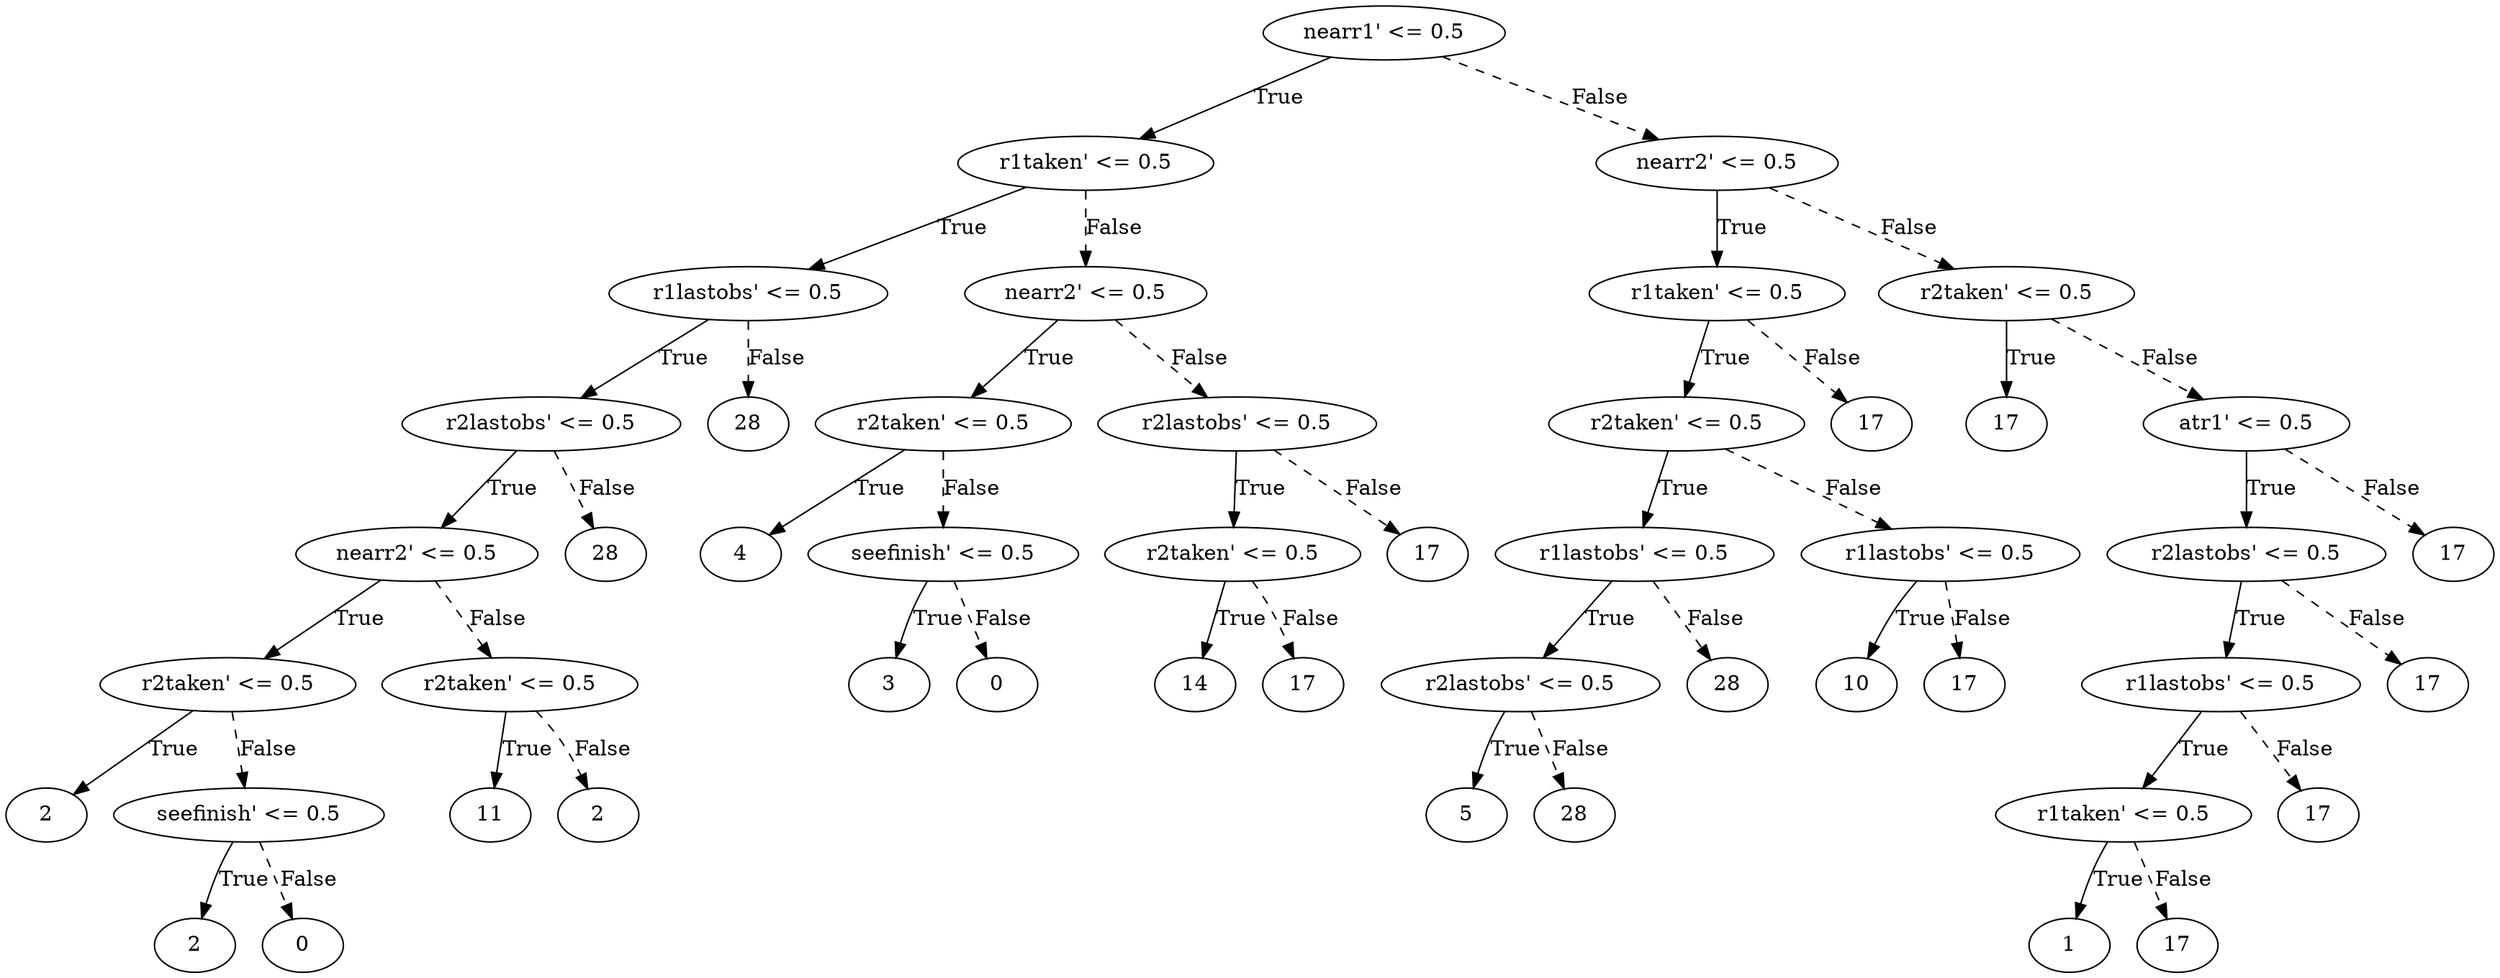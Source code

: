 digraph {
0 [label="nearr1' <= 0.5"];
1 [label="r1taken' <= 0.5"];
2 [label="r1lastobs' <= 0.5"];
3 [label="r2lastobs' <= 0.5"];
4 [label="nearr2' <= 0.5"];
5 [label="r2taken' <= 0.5"];
6 [label="2"];
5 -> 6 [label="True"];
7 [label="seefinish' <= 0.5"];
8 [label="2"];
7 -> 8 [label="True"];
9 [label="0"];
7 -> 9 [style="dashed", label="False"];
5 -> 7 [style="dashed", label="False"];
4 -> 5 [label="True"];
10 [label="r2taken' <= 0.5"];
11 [label="11"];
10 -> 11 [label="True"];
12 [label="2"];
10 -> 12 [style="dashed", label="False"];
4 -> 10 [style="dashed", label="False"];
3 -> 4 [label="True"];
13 [label="28"];
3 -> 13 [style="dashed", label="False"];
2 -> 3 [label="True"];
14 [label="28"];
2 -> 14 [style="dashed", label="False"];
1 -> 2 [label="True"];
15 [label="nearr2' <= 0.5"];
16 [label="r2taken' <= 0.5"];
17 [label="4"];
16 -> 17 [label="True"];
18 [label="seefinish' <= 0.5"];
19 [label="3"];
18 -> 19 [label="True"];
20 [label="0"];
18 -> 20 [style="dashed", label="False"];
16 -> 18 [style="dashed", label="False"];
15 -> 16 [label="True"];
21 [label="r2lastobs' <= 0.5"];
22 [label="r2taken' <= 0.5"];
23 [label="14"];
22 -> 23 [label="True"];
24 [label="17"];
22 -> 24 [style="dashed", label="False"];
21 -> 22 [label="True"];
25 [label="17"];
21 -> 25 [style="dashed", label="False"];
15 -> 21 [style="dashed", label="False"];
1 -> 15 [style="dashed", label="False"];
0 -> 1 [label="True"];
26 [label="nearr2' <= 0.5"];
27 [label="r1taken' <= 0.5"];
28 [label="r2taken' <= 0.5"];
29 [label="r1lastobs' <= 0.5"];
30 [label="r2lastobs' <= 0.5"];
31 [label="5"];
30 -> 31 [label="True"];
32 [label="28"];
30 -> 32 [style="dashed", label="False"];
29 -> 30 [label="True"];
33 [label="28"];
29 -> 33 [style="dashed", label="False"];
28 -> 29 [label="True"];
34 [label="r1lastobs' <= 0.5"];
35 [label="10"];
34 -> 35 [label="True"];
36 [label="17"];
34 -> 36 [style="dashed", label="False"];
28 -> 34 [style="dashed", label="False"];
27 -> 28 [label="True"];
37 [label="17"];
27 -> 37 [style="dashed", label="False"];
26 -> 27 [label="True"];
38 [label="r2taken' <= 0.5"];
39 [label="17"];
38 -> 39 [label="True"];
40 [label="atr1' <= 0.5"];
41 [label="r2lastobs' <= 0.5"];
42 [label="r1lastobs' <= 0.5"];
43 [label="r1taken' <= 0.5"];
44 [label="1"];
43 -> 44 [label="True"];
45 [label="17"];
43 -> 45 [style="dashed", label="False"];
42 -> 43 [label="True"];
46 [label="17"];
42 -> 46 [style="dashed", label="False"];
41 -> 42 [label="True"];
47 [label="17"];
41 -> 47 [style="dashed", label="False"];
40 -> 41 [label="True"];
48 [label="17"];
40 -> 48 [style="dashed", label="False"];
38 -> 40 [style="dashed", label="False"];
26 -> 38 [style="dashed", label="False"];
0 -> 26 [style="dashed", label="False"];

}